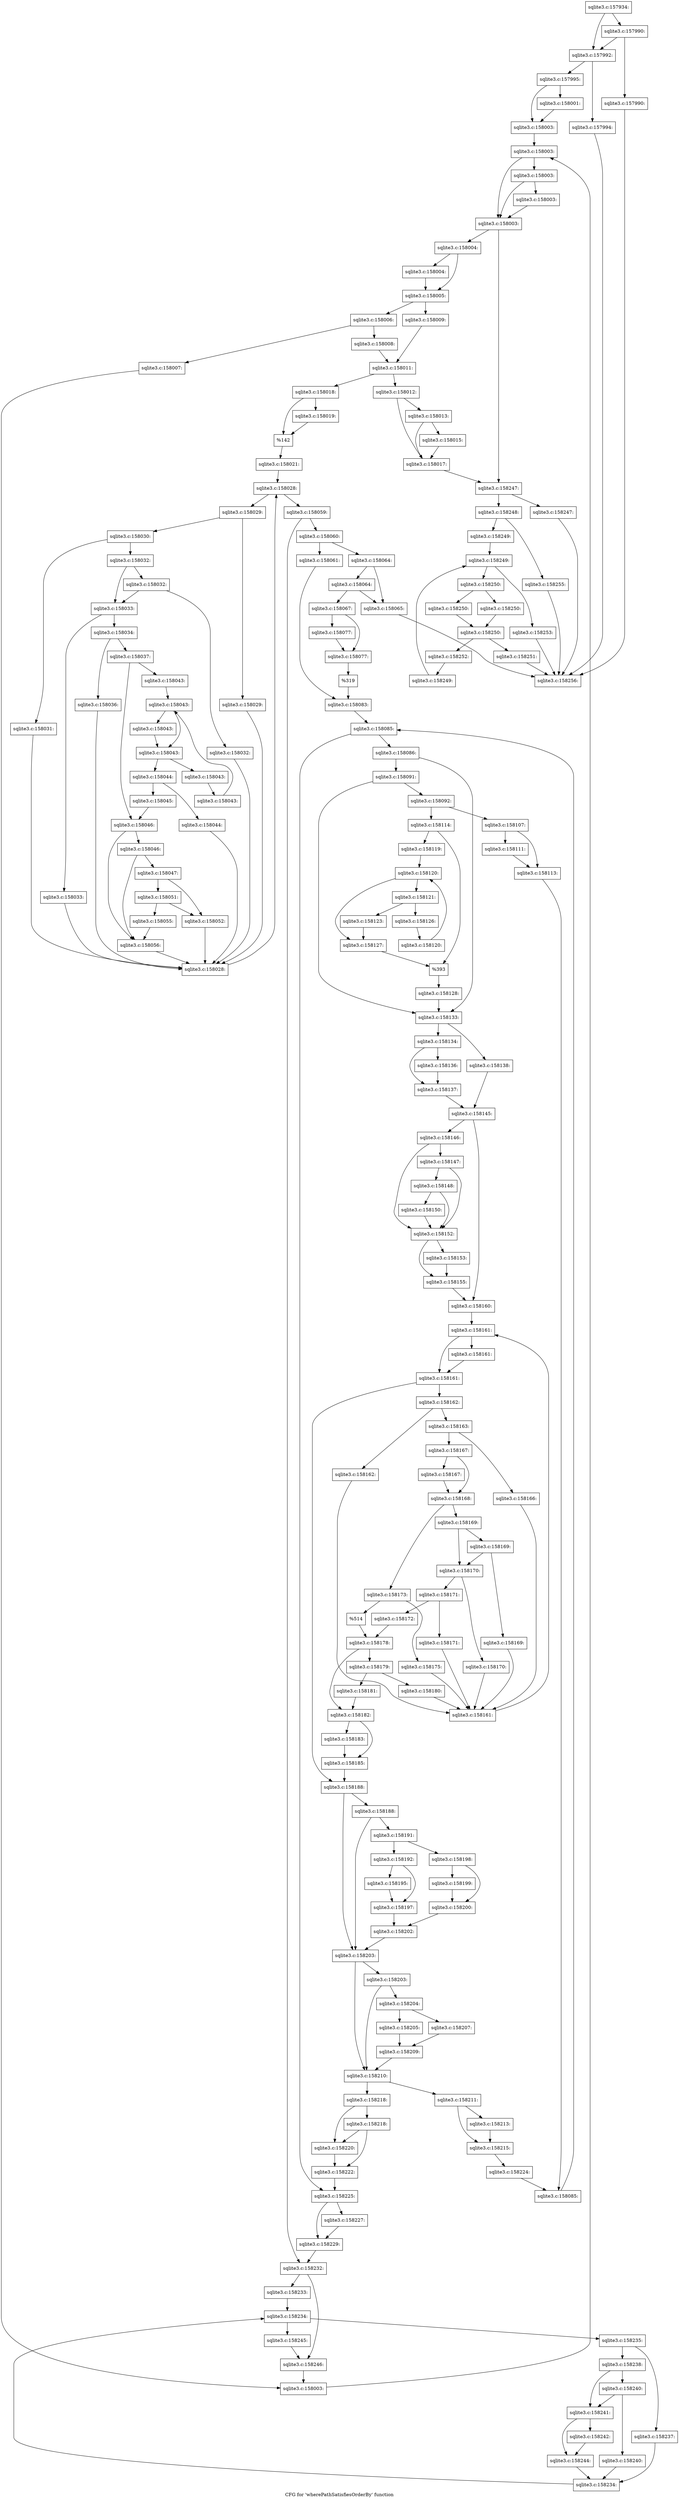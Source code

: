 digraph "CFG for 'wherePathSatisfiesOrderBy' function" {
	label="CFG for 'wherePathSatisfiesOrderBy' function";

	Node0x55c0f9819410 [shape=record,label="{sqlite3.c:157934:}"];
	Node0x55c0f9819410 -> Node0x55c0f985ffc0;
	Node0x55c0f9819410 -> Node0x55c0f985ff70;
	Node0x55c0f985ffc0 [shape=record,label="{sqlite3.c:157990:}"];
	Node0x55c0f985ffc0 -> Node0x55c0f985ff20;
	Node0x55c0f985ffc0 -> Node0x55c0f985ff70;
	Node0x55c0f985ff20 [shape=record,label="{sqlite3.c:157990:}"];
	Node0x55c0f985ff20 -> Node0x55c0f9819590;
	Node0x55c0f985ff70 [shape=record,label="{sqlite3.c:157992:}"];
	Node0x55c0f985ff70 -> Node0x55c0f9860bc0;
	Node0x55c0f985ff70 -> Node0x55c0f9860c10;
	Node0x55c0f9860bc0 [shape=record,label="{sqlite3.c:157994:}"];
	Node0x55c0f9860bc0 -> Node0x55c0f9819590;
	Node0x55c0f9860c10 [shape=record,label="{sqlite3.c:157995:}"];
	Node0x55c0f9860c10 -> Node0x55c0f9861b00;
	Node0x55c0f9860c10 -> Node0x55c0f9861b50;
	Node0x55c0f9861b00 [shape=record,label="{sqlite3.c:158001:}"];
	Node0x55c0f9861b00 -> Node0x55c0f9861b50;
	Node0x55c0f9861b50 [shape=record,label="{sqlite3.c:158003:}"];
	Node0x55c0f9861b50 -> Node0x55c0f9862680;
	Node0x55c0f9862680 [shape=record,label="{sqlite3.c:158003:}"];
	Node0x55c0f9862680 -> Node0x55c0f98629c0;
	Node0x55c0f9862680 -> Node0x55c0f9862920;
	Node0x55c0f98629c0 [shape=record,label="{sqlite3.c:158003:}"];
	Node0x55c0f98629c0 -> Node0x55c0f9862970;
	Node0x55c0f98629c0 -> Node0x55c0f9862920;
	Node0x55c0f9862970 [shape=record,label="{sqlite3.c:158003:}"];
	Node0x55c0f9862970 -> Node0x55c0f9862920;
	Node0x55c0f9862920 [shape=record,label="{sqlite3.c:158003:}"];
	Node0x55c0f9862920 -> Node0x55c0f98628a0;
	Node0x55c0f9862920 -> Node0x55c0f98624d0;
	Node0x55c0f98628a0 [shape=record,label="{sqlite3.c:158004:}"];
	Node0x55c0f98628a0 -> Node0x55c0f9863530;
	Node0x55c0f98628a0 -> Node0x55c0f9863580;
	Node0x55c0f9863530 [shape=record,label="{sqlite3.c:158004:}"];
	Node0x55c0f9863530 -> Node0x55c0f9863580;
	Node0x55c0f9863580 [shape=record,label="{sqlite3.c:158005:}"];
	Node0x55c0f9863580 -> Node0x55c0f9863cd0;
	Node0x55c0f9863580 -> Node0x55c0f9863d70;
	Node0x55c0f9863cd0 [shape=record,label="{sqlite3.c:158006:}"];
	Node0x55c0f9863cd0 -> Node0x55c0f9864700;
	Node0x55c0f9863cd0 -> Node0x55c0f9864750;
	Node0x55c0f9864700 [shape=record,label="{sqlite3.c:158007:}"];
	Node0x55c0f9864700 -> Node0x55c0f9862810;
	Node0x55c0f9864750 [shape=record,label="{sqlite3.c:158008:}"];
	Node0x55c0f9864750 -> Node0x55c0f9863d20;
	Node0x55c0f9863d70 [shape=record,label="{sqlite3.c:158009:}"];
	Node0x55c0f9863d70 -> Node0x55c0f9863d20;
	Node0x55c0f9863d20 [shape=record,label="{sqlite3.c:158011:}"];
	Node0x55c0f9863d20 -> Node0x55c0f9865020;
	Node0x55c0f9863d20 -> Node0x55c0f98650c0;
	Node0x55c0f9865020 [shape=record,label="{sqlite3.c:158012:}"];
	Node0x55c0f9865020 -> Node0x55c0f98656f0;
	Node0x55c0f9865020 -> Node0x55c0f98656a0;
	Node0x55c0f98656f0 [shape=record,label="{sqlite3.c:158013:}"];
	Node0x55c0f98656f0 -> Node0x55c0f9865650;
	Node0x55c0f98656f0 -> Node0x55c0f98656a0;
	Node0x55c0f9865650 [shape=record,label="{sqlite3.c:158015:}"];
	Node0x55c0f9865650 -> Node0x55c0f98656a0;
	Node0x55c0f98656a0 [shape=record,label="{sqlite3.c:158017:}"];
	Node0x55c0f98656a0 -> Node0x55c0f98624d0;
	Node0x55c0f98650c0 [shape=record,label="{sqlite3.c:158018:}"];
	Node0x55c0f98650c0 -> Node0x55c0f98665e0;
	Node0x55c0f98650c0 -> Node0x55c0f9866630;
	Node0x55c0f98665e0 [shape=record,label="{sqlite3.c:158019:}"];
	Node0x55c0f98665e0 -> Node0x55c0f9866630;
	Node0x55c0f9866630 [shape=record,label="{%142}"];
	Node0x55c0f9866630 -> Node0x55c0f9865070;
	Node0x55c0f9865070 [shape=record,label="{sqlite3.c:158021:}"];
	Node0x55c0f9865070 -> Node0x55c0f9867a30;
	Node0x55c0f9867a30 [shape=record,label="{sqlite3.c:158028:}"];
	Node0x55c0f9867a30 -> Node0x55c0f9867c50;
	Node0x55c0f9867a30 -> Node0x55c0f9867880;
	Node0x55c0f9867c50 [shape=record,label="{sqlite3.c:158029:}"];
	Node0x55c0f9867c50 -> Node0x55c0f9868140;
	Node0x55c0f9867c50 -> Node0x55c0f9868190;
	Node0x55c0f9868140 [shape=record,label="{sqlite3.c:158029:}"];
	Node0x55c0f9868140 -> Node0x55c0f9867bc0;
	Node0x55c0f9868190 [shape=record,label="{sqlite3.c:158030:}"];
	Node0x55c0f9868190 -> Node0x55c0f9868da0;
	Node0x55c0f9868190 -> Node0x55c0f9868df0;
	Node0x55c0f9868da0 [shape=record,label="{sqlite3.c:158031:}"];
	Node0x55c0f9868da0 -> Node0x55c0f9867bc0;
	Node0x55c0f9868df0 [shape=record,label="{sqlite3.c:158032:}"];
	Node0x55c0f9868df0 -> Node0x55c0f9869200;
	Node0x55c0f9868df0 -> Node0x55c0f98691b0;
	Node0x55c0f9869200 [shape=record,label="{sqlite3.c:158032:}"];
	Node0x55c0f9869200 -> Node0x55c0f9869160;
	Node0x55c0f9869200 -> Node0x55c0f98691b0;
	Node0x55c0f9869160 [shape=record,label="{sqlite3.c:158032:}"];
	Node0x55c0f9869160 -> Node0x55c0f9867bc0;
	Node0x55c0f98691b0 [shape=record,label="{sqlite3.c:158033:}"];
	Node0x55c0f98691b0 -> Node0x55c0f9869c10;
	Node0x55c0f98691b0 -> Node0x55c0f9869c60;
	Node0x55c0f9869c10 [shape=record,label="{sqlite3.c:158033:}"];
	Node0x55c0f9869c10 -> Node0x55c0f9867bc0;
	Node0x55c0f9869c60 [shape=record,label="{sqlite3.c:158034:}"];
	Node0x55c0f9869c60 -> Node0x55c0f986a990;
	Node0x55c0f9869c60 -> Node0x55c0f986ac50;
	Node0x55c0f986a990 [shape=record,label="{sqlite3.c:158036:}"];
	Node0x55c0f986a990 -> Node0x55c0f9867bc0;
	Node0x55c0f986ac50 [shape=record,label="{sqlite3.c:158037:}"];
	Node0x55c0f986ac50 -> Node0x55c0f986b050;
	Node0x55c0f986ac50 -> Node0x55c0f986b0a0;
	Node0x55c0f986b050 [shape=record,label="{sqlite3.c:158043:}"];
	Node0x55c0f986b050 -> Node0x55c0f986b7f0;
	Node0x55c0f986b7f0 [shape=record,label="{sqlite3.c:158043:}"];
	Node0x55c0f986b7f0 -> Node0x55c0f986ba70;
	Node0x55c0f986b7f0 -> Node0x55c0f986ba20;
	Node0x55c0f986ba70 [shape=record,label="{sqlite3.c:158043:}"];
	Node0x55c0f986ba70 -> Node0x55c0f986ba20;
	Node0x55c0f986ba20 [shape=record,label="{sqlite3.c:158043:}"];
	Node0x55c0f986ba20 -> Node0x55c0f986b9a0;
	Node0x55c0f986ba20 -> Node0x55c0f986b640;
	Node0x55c0f986b9a0 [shape=record,label="{sqlite3.c:158043:}"];
	Node0x55c0f986b9a0 -> Node0x55c0f986b910;
	Node0x55c0f986b910 [shape=record,label="{sqlite3.c:158043:}"];
	Node0x55c0f986b910 -> Node0x55c0f986b7f0;
	Node0x55c0f986b640 [shape=record,label="{sqlite3.c:158044:}"];
	Node0x55c0f986b640 -> Node0x55c0f986cc10;
	Node0x55c0f986b640 -> Node0x55c0f986cc60;
	Node0x55c0f986cc10 [shape=record,label="{sqlite3.c:158044:}"];
	Node0x55c0f986cc10 -> Node0x55c0f9867bc0;
	Node0x55c0f986cc60 [shape=record,label="{sqlite3.c:158045:}"];
	Node0x55c0f986cc60 -> Node0x55c0f986b0a0;
	Node0x55c0f986b0a0 [shape=record,label="{sqlite3.c:158046:}"];
	Node0x55c0f986b0a0 -> Node0x55c0f986d3d0;
	Node0x55c0f986b0a0 -> Node0x55c0f986d380;
	Node0x55c0f986d3d0 [shape=record,label="{sqlite3.c:158046:}"];
	Node0x55c0f986d3d0 -> Node0x55c0f986d330;
	Node0x55c0f986d3d0 -> Node0x55c0f986d380;
	Node0x55c0f986d330 [shape=record,label="{sqlite3.c:158047:}"];
	Node0x55c0f986d330 -> Node0x55c0f986f5c0;
	Node0x55c0f986d330 -> Node0x55c0f986f660;
	Node0x55c0f986f660 [shape=record,label="{sqlite3.c:158051:}"];
	Node0x55c0f986f660 -> Node0x55c0f986f5c0;
	Node0x55c0f986f660 -> Node0x55c0f986f610;
	Node0x55c0f986f5c0 [shape=record,label="{sqlite3.c:158052:}"];
	Node0x55c0f986f5c0 -> Node0x55c0f9867bc0;
	Node0x55c0f986f610 [shape=record,label="{sqlite3.c:158055:}"];
	Node0x55c0f986f610 -> Node0x55c0f986d380;
	Node0x55c0f986d380 [shape=record,label="{sqlite3.c:158056:}"];
	Node0x55c0f986d380 -> Node0x55c0f9867bc0;
	Node0x55c0f9867bc0 [shape=record,label="{sqlite3.c:158028:}"];
	Node0x55c0f9867bc0 -> Node0x55c0f9867a30;
	Node0x55c0f9867880 [shape=record,label="{sqlite3.c:158059:}"];
	Node0x55c0f9867880 -> Node0x55c0f98709f0;
	Node0x55c0f9867880 -> Node0x55c0f9870a40;
	Node0x55c0f98709f0 [shape=record,label="{sqlite3.c:158060:}"];
	Node0x55c0f98709f0 -> Node0x55c0f9871060;
	Node0x55c0f98709f0 -> Node0x55c0f9871100;
	Node0x55c0f9871060 [shape=record,label="{sqlite3.c:158061:}"];
	Node0x55c0f9871060 -> Node0x55c0f98710b0;
	Node0x55c0f9871100 [shape=record,label="{sqlite3.c:158064:}"];
	Node0x55c0f9871100 -> Node0x55c0f9871a50;
	Node0x55c0f9871100 -> Node0x55c0f9871b40;
	Node0x55c0f9871b40 [shape=record,label="{sqlite3.c:158064:}"];
	Node0x55c0f9871b40 -> Node0x55c0f9871a50;
	Node0x55c0f9871b40 -> Node0x55c0f9871af0;
	Node0x55c0f9871a50 [shape=record,label="{sqlite3.c:158065:}"];
	Node0x55c0f9871a50 -> Node0x55c0f9819590;
	Node0x55c0f9871af0 [shape=record,label="{sqlite3.c:158067:}"];
	Node0x55c0f9871af0 -> Node0x55c0f98730d0;
	Node0x55c0f9871af0 -> Node0x55c0f9873080;
	Node0x55c0f98730d0 [shape=record,label="{sqlite3.c:158077:}"];
	Node0x55c0f98730d0 -> Node0x55c0f9873080;
	Node0x55c0f9873080 [shape=record,label="{sqlite3.c:158077:}"];
	Node0x55c0f9873080 -> Node0x55c0f9871aa0;
	Node0x55c0f9871aa0 [shape=record,label="{%319}"];
	Node0x55c0f9871aa0 -> Node0x55c0f98710b0;
	Node0x55c0f98710b0 [shape=record,label="{sqlite3.c:158083:}"];
	Node0x55c0f98710b0 -> Node0x55c0f98741f0;
	Node0x55c0f98741f0 [shape=record,label="{sqlite3.c:158085:}"];
	Node0x55c0f98741f0 -> Node0x55c0f9874410;
	Node0x55c0f98741f0 -> Node0x55c0f9874040;
	Node0x55c0f9874410 [shape=record,label="{sqlite3.c:158086:}"];
	Node0x55c0f9874410 -> Node0x55c0f9874d10;
	Node0x55c0f9874410 -> Node0x55c0f9874cc0;
	Node0x55c0f9874d10 [shape=record,label="{sqlite3.c:158091:}"];
	Node0x55c0f9874d10 -> Node0x55c0f9874c70;
	Node0x55c0f9874d10 -> Node0x55c0f9874cc0;
	Node0x55c0f9874c70 [shape=record,label="{sqlite3.c:158092:}"];
	Node0x55c0f9874c70 -> Node0x55c0f9876230;
	Node0x55c0f9874c70 -> Node0x55c0f98762d0;
	Node0x55c0f9876230 [shape=record,label="{sqlite3.c:158107:}"];
	Node0x55c0f9876230 -> Node0x55c0f9876950;
	Node0x55c0f9876230 -> Node0x55c0f98769a0;
	Node0x55c0f9876950 [shape=record,label="{sqlite3.c:158111:}"];
	Node0x55c0f9876950 -> Node0x55c0f98769a0;
	Node0x55c0f98769a0 [shape=record,label="{sqlite3.c:158113:}"];
	Node0x55c0f98769a0 -> Node0x55c0f9874380;
	Node0x55c0f98762d0 [shape=record,label="{sqlite3.c:158114:}"];
	Node0x55c0f98762d0 -> Node0x55c0f98771b0;
	Node0x55c0f98762d0 -> Node0x55c0f9877200;
	Node0x55c0f98771b0 [shape=record,label="{sqlite3.c:158119:}"];
	Node0x55c0f98771b0 -> Node0x55c0f98781e0;
	Node0x55c0f98781e0 [shape=record,label="{sqlite3.c:158120:}"];
	Node0x55c0f98781e0 -> Node0x55c0f9878400;
	Node0x55c0f98781e0 -> Node0x55c0f9877ed0;
	Node0x55c0f9878400 [shape=record,label="{sqlite3.c:158121:}"];
	Node0x55c0f9878400 -> Node0x55c0f9878be0;
	Node0x55c0f9878400 -> Node0x55c0f9878c30;
	Node0x55c0f9878be0 [shape=record,label="{sqlite3.c:158123:}"];
	Node0x55c0f9878be0 -> Node0x55c0f9877ed0;
	Node0x55c0f9878c30 [shape=record,label="{sqlite3.c:158126:}"];
	Node0x55c0f9878c30 -> Node0x55c0f9878370;
	Node0x55c0f9878370 [shape=record,label="{sqlite3.c:158120:}"];
	Node0x55c0f9878370 -> Node0x55c0f98781e0;
	Node0x55c0f9877ed0 [shape=record,label="{sqlite3.c:158127:}"];
	Node0x55c0f9877ed0 -> Node0x55c0f9877200;
	Node0x55c0f9877200 [shape=record,label="{%393}"];
	Node0x55c0f9877200 -> Node0x55c0f9876280;
	Node0x55c0f9876280 [shape=record,label="{sqlite3.c:158128:}"];
	Node0x55c0f9876280 -> Node0x55c0f9874cc0;
	Node0x55c0f9874cc0 [shape=record,label="{sqlite3.c:158133:}"];
	Node0x55c0f9874cc0 -> Node0x55c0f9879cd0;
	Node0x55c0f9874cc0 -> Node0x55c0f9879d70;
	Node0x55c0f9879cd0 [shape=record,label="{sqlite3.c:158134:}"];
	Node0x55c0f9879cd0 -> Node0x55c0f987ad10;
	Node0x55c0f9879cd0 -> Node0x55c0f987ad60;
	Node0x55c0f987ad10 [shape=record,label="{sqlite3.c:158136:}"];
	Node0x55c0f987ad10 -> Node0x55c0f987ad60;
	Node0x55c0f987ad60 [shape=record,label="{sqlite3.c:158137:}"];
	Node0x55c0f987ad60 -> Node0x55c0f9879d20;
	Node0x55c0f9879d70 [shape=record,label="{sqlite3.c:158138:}"];
	Node0x55c0f9879d70 -> Node0x55c0f9879d20;
	Node0x55c0f9879d20 [shape=record,label="{sqlite3.c:158145:}"];
	Node0x55c0f9879d20 -> Node0x55c0f987ba40;
	Node0x55c0f9879d20 -> Node0x55c0f987ba90;
	Node0x55c0f987ba40 [shape=record,label="{sqlite3.c:158146:}"];
	Node0x55c0f987ba40 -> Node0x55c0f987bef0;
	Node0x55c0f987ba40 -> Node0x55c0f987be20;
	Node0x55c0f987bef0 [shape=record,label="{sqlite3.c:158147:}"];
	Node0x55c0f987bef0 -> Node0x55c0f987be70;
	Node0x55c0f987bef0 -> Node0x55c0f987be20;
	Node0x55c0f987be70 [shape=record,label="{sqlite3.c:158148:}"];
	Node0x55c0f987be70 -> Node0x55c0f987bdd0;
	Node0x55c0f987be70 -> Node0x55c0f987be20;
	Node0x55c0f987bdd0 [shape=record,label="{sqlite3.c:158150:}"];
	Node0x55c0f987bdd0 -> Node0x55c0f987be20;
	Node0x55c0f987be20 [shape=record,label="{sqlite3.c:158152:}"];
	Node0x55c0f987be20 -> Node0x55c0f987d400;
	Node0x55c0f987be20 -> Node0x55c0f987d450;
	Node0x55c0f987d400 [shape=record,label="{sqlite3.c:158153:}"];
	Node0x55c0f987d400 -> Node0x55c0f987d450;
	Node0x55c0f987d450 [shape=record,label="{sqlite3.c:158155:}"];
	Node0x55c0f987d450 -> Node0x55c0f987ba90;
	Node0x55c0f987ba90 [shape=record,label="{sqlite3.c:158160:}"];
	Node0x55c0f987ba90 -> Node0x55c0f987dd40;
	Node0x55c0f987dd40 [shape=record,label="{sqlite3.c:158161:}"];
	Node0x55c0f987dd40 -> Node0x55c0f987e030;
	Node0x55c0f987dd40 -> Node0x55c0f987dfe0;
	Node0x55c0f987e030 [shape=record,label="{sqlite3.c:158161:}"];
	Node0x55c0f987e030 -> Node0x55c0f987dfe0;
	Node0x55c0f987dfe0 [shape=record,label="{sqlite3.c:158161:}"];
	Node0x55c0f987dfe0 -> Node0x55c0f987df60;
	Node0x55c0f987dfe0 -> Node0x55c0f987db90;
	Node0x55c0f987df60 [shape=record,label="{sqlite3.c:158162:}"];
	Node0x55c0f987df60 -> Node0x55c0f987e8c0;
	Node0x55c0f987df60 -> Node0x55c0f987e910;
	Node0x55c0f987e8c0 [shape=record,label="{sqlite3.c:158162:}"];
	Node0x55c0f987e8c0 -> Node0x55c0f987ded0;
	Node0x55c0f987e910 [shape=record,label="{sqlite3.c:158163:}"];
	Node0x55c0f987e910 -> Node0x55c0f987f520;
	Node0x55c0f987e910 -> Node0x55c0f987f570;
	Node0x55c0f987f520 [shape=record,label="{sqlite3.c:158166:}"];
	Node0x55c0f987f520 -> Node0x55c0f987ded0;
	Node0x55c0f987f570 [shape=record,label="{sqlite3.c:158167:}"];
	Node0x55c0f987f570 -> Node0x55c0f987f8e0;
	Node0x55c0f987f570 -> Node0x55c0f987f930;
	Node0x55c0f987f8e0 [shape=record,label="{sqlite3.c:158167:}"];
	Node0x55c0f987f8e0 -> Node0x55c0f987f930;
	Node0x55c0f987f930 [shape=record,label="{sqlite3.c:158168:}"];
	Node0x55c0f987f930 -> Node0x55c0f9880040;
	Node0x55c0f987f930 -> Node0x55c0f98800e0;
	Node0x55c0f9880040 [shape=record,label="{sqlite3.c:158169:}"];
	Node0x55c0f9880040 -> Node0x55c0f9880590;
	Node0x55c0f9880040 -> Node0x55c0f9880540;
	Node0x55c0f9880590 [shape=record,label="{sqlite3.c:158169:}"];
	Node0x55c0f9880590 -> Node0x55c0f98804f0;
	Node0x55c0f9880590 -> Node0x55c0f9880540;
	Node0x55c0f98804f0 [shape=record,label="{sqlite3.c:158169:}"];
	Node0x55c0f98804f0 -> Node0x55c0f987ded0;
	Node0x55c0f9880540 [shape=record,label="{sqlite3.c:158170:}"];
	Node0x55c0f9880540 -> Node0x55c0f9880f30;
	Node0x55c0f9880540 -> Node0x55c0f9880f80;
	Node0x55c0f9880f30 [shape=record,label="{sqlite3.c:158170:}"];
	Node0x55c0f9880f30 -> Node0x55c0f987ded0;
	Node0x55c0f9880f80 [shape=record,label="{sqlite3.c:158171:}"];
	Node0x55c0f9880f80 -> Node0x55c0f9881550;
	Node0x55c0f9880f80 -> Node0x55c0f98815a0;
	Node0x55c0f9881550 [shape=record,label="{sqlite3.c:158171:}"];
	Node0x55c0f9881550 -> Node0x55c0f987ded0;
	Node0x55c0f98815a0 [shape=record,label="{sqlite3.c:158172:}"];
	Node0x55c0f98815a0 -> Node0x55c0f9880090;
	Node0x55c0f98800e0 [shape=record,label="{sqlite3.c:158173:}"];
	Node0x55c0f98800e0 -> Node0x55c0f98826c0;
	Node0x55c0f98800e0 -> Node0x55c0f9882710;
	Node0x55c0f98826c0 [shape=record,label="{sqlite3.c:158175:}"];
	Node0x55c0f98826c0 -> Node0x55c0f987ded0;
	Node0x55c0f9882710 [shape=record,label="{%514}"];
	Node0x55c0f9882710 -> Node0x55c0f9880090;
	Node0x55c0f9880090 [shape=record,label="{sqlite3.c:158178:}"];
	Node0x55c0f9880090 -> Node0x55c0f9882f00;
	Node0x55c0f9880090 -> Node0x55c0f9882f50;
	Node0x55c0f9882f00 [shape=record,label="{sqlite3.c:158179:}"];
	Node0x55c0f9882f00 -> Node0x55c0f9883b90;
	Node0x55c0f9882f00 -> Node0x55c0f9883be0;
	Node0x55c0f9883b90 [shape=record,label="{sqlite3.c:158180:}"];
	Node0x55c0f9883b90 -> Node0x55c0f987ded0;
	Node0x55c0f9883be0 [shape=record,label="{sqlite3.c:158181:}"];
	Node0x55c0f9883be0 -> Node0x55c0f9882f50;
	Node0x55c0f9882f50 [shape=record,label="{sqlite3.c:158182:}"];
	Node0x55c0f9882f50 -> Node0x55c0f9884750;
	Node0x55c0f9882f50 -> Node0x55c0f98847a0;
	Node0x55c0f9884750 [shape=record,label="{sqlite3.c:158183:}"];
	Node0x55c0f9884750 -> Node0x55c0f98847a0;
	Node0x55c0f98847a0 [shape=record,label="{sqlite3.c:158185:}"];
	Node0x55c0f98847a0 -> Node0x55c0f987db90;
	Node0x55c0f987ded0 [shape=record,label="{sqlite3.c:158161:}"];
	Node0x55c0f987ded0 -> Node0x55c0f987dd40;
	Node0x55c0f987db90 [shape=record,label="{sqlite3.c:158188:}"];
	Node0x55c0f987db90 -> Node0x55c0f98858b0;
	Node0x55c0f987db90 -> Node0x55c0f9885860;
	Node0x55c0f98858b0 [shape=record,label="{sqlite3.c:158188:}"];
	Node0x55c0f98858b0 -> Node0x55c0f9885810;
	Node0x55c0f98858b0 -> Node0x55c0f9885860;
	Node0x55c0f9885810 [shape=record,label="{sqlite3.c:158191:}"];
	Node0x55c0f9885810 -> Node0x55c0f9886060;
	Node0x55c0f9885810 -> Node0x55c0f9886100;
	Node0x55c0f9886060 [shape=record,label="{sqlite3.c:158192:}"];
	Node0x55c0f9886060 -> Node0x55c0f98863d0;
	Node0x55c0f9886060 -> Node0x55c0f9886420;
	Node0x55c0f98863d0 [shape=record,label="{sqlite3.c:158195:}"];
	Node0x55c0f98863d0 -> Node0x55c0f9886420;
	Node0x55c0f9886420 [shape=record,label="{sqlite3.c:158197:}"];
	Node0x55c0f9886420 -> Node0x55c0f98860b0;
	Node0x55c0f9886100 [shape=record,label="{sqlite3.c:158198:}"];
	Node0x55c0f9886100 -> Node0x55c0f9887f40;
	Node0x55c0f9886100 -> Node0x55c0f9887f90;
	Node0x55c0f9887f40 [shape=record,label="{sqlite3.c:158199:}"];
	Node0x55c0f9887f40 -> Node0x55c0f9887f90;
	Node0x55c0f9887f90 [shape=record,label="{sqlite3.c:158200:}"];
	Node0x55c0f9887f90 -> Node0x55c0f98860b0;
	Node0x55c0f98860b0 [shape=record,label="{sqlite3.c:158202:}"];
	Node0x55c0f98860b0 -> Node0x55c0f9885860;
	Node0x55c0f9885860 [shape=record,label="{sqlite3.c:158203:}"];
	Node0x55c0f9885860 -> Node0x55c0f9888a90;
	Node0x55c0f9885860 -> Node0x55c0f9888a40;
	Node0x55c0f9888a90 [shape=record,label="{sqlite3.c:158203:}"];
	Node0x55c0f9888a90 -> Node0x55c0f98889f0;
	Node0x55c0f9888a90 -> Node0x55c0f9888a40;
	Node0x55c0f98889f0 [shape=record,label="{sqlite3.c:158204:}"];
	Node0x55c0f98889f0 -> Node0x55c0f98896c0;
	Node0x55c0f98889f0 -> Node0x55c0f9889760;
	Node0x55c0f98896c0 [shape=record,label="{sqlite3.c:158205:}"];
	Node0x55c0f98896c0 -> Node0x55c0f9889710;
	Node0x55c0f9889760 [shape=record,label="{sqlite3.c:158207:}"];
	Node0x55c0f9889760 -> Node0x55c0f9889710;
	Node0x55c0f9889710 [shape=record,label="{sqlite3.c:158209:}"];
	Node0x55c0f9889710 -> Node0x55c0f9888a40;
	Node0x55c0f9888a40 [shape=record,label="{sqlite3.c:158210:}"];
	Node0x55c0f9888a40 -> Node0x55c0f988a6e0;
	Node0x55c0f9888a40 -> Node0x55c0f988a780;
	Node0x55c0f988a6e0 [shape=record,label="{sqlite3.c:158211:}"];
	Node0x55c0f988a6e0 -> Node0x55c0f988aac0;
	Node0x55c0f988a6e0 -> Node0x55c0f988ab10;
	Node0x55c0f988aac0 [shape=record,label="{sqlite3.c:158213:}"];
	Node0x55c0f988aac0 -> Node0x55c0f988ab10;
	Node0x55c0f988ab10 [shape=record,label="{sqlite3.c:158215:}"];
	Node0x55c0f988ab10 -> Node0x55c0f988a730;
	Node0x55c0f988a780 [shape=record,label="{sqlite3.c:158218:}"];
	Node0x55c0f988a780 -> Node0x55c0f988b5a0;
	Node0x55c0f988a780 -> Node0x55c0f988b640;
	Node0x55c0f988b640 [shape=record,label="{sqlite3.c:158218:}"];
	Node0x55c0f988b640 -> Node0x55c0f988b5a0;
	Node0x55c0f988b640 -> Node0x55c0f988b5f0;
	Node0x55c0f988b5a0 [shape=record,label="{sqlite3.c:158220:}"];
	Node0x55c0f988b5a0 -> Node0x55c0f988b5f0;
	Node0x55c0f988b5f0 [shape=record,label="{sqlite3.c:158222:}"];
	Node0x55c0f988b5f0 -> Node0x55c0f9874040;
	Node0x55c0f988a730 [shape=record,label="{sqlite3.c:158224:}"];
	Node0x55c0f988a730 -> Node0x55c0f9874380;
	Node0x55c0f9874380 [shape=record,label="{sqlite3.c:158085:}"];
	Node0x55c0f9874380 -> Node0x55c0f98741f0;
	Node0x55c0f9874040 [shape=record,label="{sqlite3.c:158225:}"];
	Node0x55c0f9874040 -> Node0x55c0f988c3f0;
	Node0x55c0f9874040 -> Node0x55c0f988c440;
	Node0x55c0f988c3f0 [shape=record,label="{sqlite3.c:158227:}"];
	Node0x55c0f988c3f0 -> Node0x55c0f988c440;
	Node0x55c0f988c440 [shape=record,label="{sqlite3.c:158229:}"];
	Node0x55c0f988c440 -> Node0x55c0f9870a40;
	Node0x55c0f9870a40 [shape=record,label="{sqlite3.c:158232:}"];
	Node0x55c0f9870a40 -> Node0x55c0f988ca00;
	Node0x55c0f9870a40 -> Node0x55c0f988ca50;
	Node0x55c0f988ca00 [shape=record,label="{sqlite3.c:158233:}"];
	Node0x55c0f988ca00 -> Node0x55c0f988d2c0;
	Node0x55c0f988d2c0 [shape=record,label="{sqlite3.c:158234:}"];
	Node0x55c0f988d2c0 -> Node0x55c0f988d4e0;
	Node0x55c0f988d2c0 -> Node0x55c0f988d110;
	Node0x55c0f988d4e0 [shape=record,label="{sqlite3.c:158235:}"];
	Node0x55c0f988d4e0 -> Node0x55c0f988df40;
	Node0x55c0f988d4e0 -> Node0x55c0f988df90;
	Node0x55c0f988df40 [shape=record,label="{sqlite3.c:158237:}"];
	Node0x55c0f988df40 -> Node0x55c0f988d450;
	Node0x55c0f988df90 [shape=record,label="{sqlite3.c:158238:}"];
	Node0x55c0f988df90 -> Node0x55c0f988f020;
	Node0x55c0f988df90 -> Node0x55c0f988efd0;
	Node0x55c0f988f020 [shape=record,label="{sqlite3.c:158240:}"];
	Node0x55c0f988f020 -> Node0x55c0f988efd0;
	Node0x55c0f988f020 -> Node0x55c0f988ef80;
	Node0x55c0f988ef80 [shape=record,label="{sqlite3.c:158240:}"];
	Node0x55c0f988ef80 -> Node0x55c0f988d450;
	Node0x55c0f988efd0 [shape=record,label="{sqlite3.c:158241:}"];
	Node0x55c0f988efd0 -> Node0x55c0f988f730;
	Node0x55c0f988efd0 -> Node0x55c0f988f780;
	Node0x55c0f988f730 [shape=record,label="{sqlite3.c:158242:}"];
	Node0x55c0f988f730 -> Node0x55c0f988f780;
	Node0x55c0f988f780 [shape=record,label="{sqlite3.c:158244:}"];
	Node0x55c0f988f780 -> Node0x55c0f988d450;
	Node0x55c0f988d450 [shape=record,label="{sqlite3.c:158234:}"];
	Node0x55c0f988d450 -> Node0x55c0f988d2c0;
	Node0x55c0f988d110 [shape=record,label="{sqlite3.c:158245:}"];
	Node0x55c0f988d110 -> Node0x55c0f988ca50;
	Node0x55c0f988ca50 [shape=record,label="{sqlite3.c:158246:}"];
	Node0x55c0f988ca50 -> Node0x55c0f9862810;
	Node0x55c0f9862810 [shape=record,label="{sqlite3.c:158003:}"];
	Node0x55c0f9862810 -> Node0x55c0f9862680;
	Node0x55c0f98624d0 [shape=record,label="{sqlite3.c:158247:}"];
	Node0x55c0f98624d0 -> Node0x55c0f98909a0;
	Node0x55c0f98624d0 -> Node0x55c0f98909f0;
	Node0x55c0f98909a0 [shape=record,label="{sqlite3.c:158247:}"];
	Node0x55c0f98909a0 -> Node0x55c0f9819590;
	Node0x55c0f98909f0 [shape=record,label="{sqlite3.c:158248:}"];
	Node0x55c0f98909f0 -> Node0x55c0f9891010;
	Node0x55c0f98909f0 -> Node0x55c0f9890fc0;
	Node0x55c0f9890fc0 [shape=record,label="{sqlite3.c:158249:}"];
	Node0x55c0f9890fc0 -> Node0x55c0f9891660;
	Node0x55c0f9891660 [shape=record,label="{sqlite3.c:158249:}"];
	Node0x55c0f9891660 -> Node0x55c0f9891880;
	Node0x55c0f9891660 -> Node0x55c0f98912e0;
	Node0x55c0f9891880 [shape=record,label="{sqlite3.c:158250:}"];
	Node0x55c0f9891880 -> Node0x55c0f9891ea0;
	Node0x55c0f9891880 -> Node0x55c0f9891ef0;
	Node0x55c0f9891ea0 [shape=record,label="{sqlite3.c:158250:}"];
	Node0x55c0f9891ea0 -> Node0x55c0f9891f40;
	Node0x55c0f9891ef0 [shape=record,label="{sqlite3.c:158250:}"];
	Node0x55c0f9891ef0 -> Node0x55c0f9891f40;
	Node0x55c0f9891f40 [shape=record,label="{sqlite3.c:158250:}"];
	Node0x55c0f9891f40 -> Node0x55c0f98926c0;
	Node0x55c0f9891f40 -> Node0x55c0f9892710;
	Node0x55c0f98926c0 [shape=record,label="{sqlite3.c:158251:}"];
	Node0x55c0f98926c0 -> Node0x55c0f9819590;
	Node0x55c0f9892710 [shape=record,label="{sqlite3.c:158252:}"];
	Node0x55c0f9892710 -> Node0x55c0f98917f0;
	Node0x55c0f98917f0 [shape=record,label="{sqlite3.c:158249:}"];
	Node0x55c0f98917f0 -> Node0x55c0f9891660;
	Node0x55c0f98912e0 [shape=record,label="{sqlite3.c:158253:}"];
	Node0x55c0f98912e0 -> Node0x55c0f9819590;
	Node0x55c0f9891010 [shape=record,label="{sqlite3.c:158255:}"];
	Node0x55c0f9891010 -> Node0x55c0f9819590;
	Node0x55c0f9819590 [shape=record,label="{sqlite3.c:158256:}"];
}
